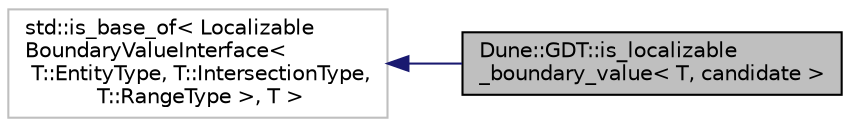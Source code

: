 digraph "Dune::GDT::is_localizable_boundary_value&lt; T, candidate &gt;"
{
  edge [fontname="Helvetica",fontsize="10",labelfontname="Helvetica",labelfontsize="10"];
  node [fontname="Helvetica",fontsize="10",shape=record];
  rankdir="LR";
  Node0 [label="Dune::GDT::is_localizable\l_boundary_value\< T, candidate \>",height=0.2,width=0.4,color="black", fillcolor="grey75", style="filled", fontcolor="black"];
  Node1 -> Node0 [dir="back",color="midnightblue",fontsize="10",style="solid",fontname="Helvetica"];
  Node1 [label="std::is_base_of\< Localizable\lBoundaryValueInterface\<\l T::EntityType, T::IntersectionType,\l T::RangeType \>, T \>",height=0.2,width=0.4,color="grey75", fillcolor="white", style="filled"];
}
